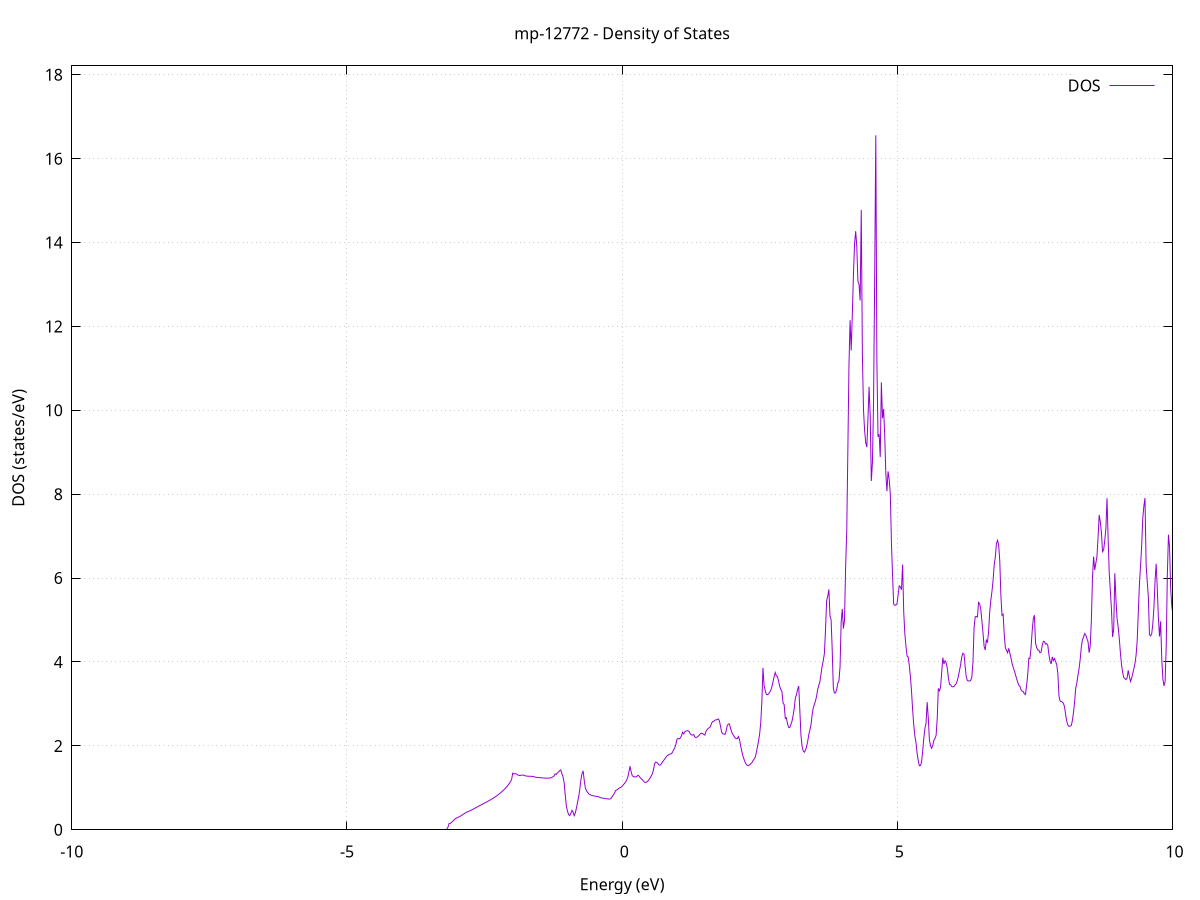 set title 'mp-12772 - Density of States'
set xlabel 'Energy (eV)'
set ylabel 'DOS (states/eV)'
set grid
set xrange [-10:10]
set yrange [0:18.212]
set xzeroaxis lt -1
set terminal png size 800,600
set output 'mp-12772_dos_gnuplot.png'
plot '-' using 1:2 with lines title 'DOS'
-27.277500 0.000000
-27.257200 0.000000
-27.236900 0.000000
-27.216600 0.000000
-27.196300 0.000000
-27.176000 0.000000
-27.155700 0.000000
-27.135400 0.000000
-27.115100 0.000000
-27.094800 0.000000
-27.074600 0.000000
-27.054300 0.000000
-27.034000 0.000000
-27.013700 0.000000
-26.993400 0.000000
-26.973100 0.000000
-26.952800 0.000000
-26.932500 0.000000
-26.912200 0.000000
-26.891900 0.000000
-26.871600 0.000000
-26.851300 0.000000
-26.831000 0.000000
-26.810700 0.000000
-26.790400 0.000000
-26.770100 0.000000
-26.749800 0.000000
-26.729500 0.000000
-26.709200 0.000000
-26.688900 0.000000
-26.668600 0.000000
-26.648300 0.000000
-26.628000 0.000000
-26.607700 0.000000
-26.587400 0.000000
-26.567100 0.000000
-26.546800 0.000000
-26.526500 0.000000
-26.506200 0.000000
-26.485900 0.000000
-26.465700 0.000000
-26.445400 0.000000
-26.425100 0.000000
-26.404800 0.000000
-26.384500 0.000000
-26.364200 0.000000
-26.343900 0.000000
-26.323600 0.000000
-26.303300 0.000000
-26.283000 0.000000
-26.262700 0.000000
-26.242400 0.000000
-26.222100 0.000000
-26.201800 0.000000
-26.181500 0.000000
-26.161200 0.000000
-26.140900 0.000000
-26.120600 0.000000
-26.100300 0.000000
-26.080000 0.000000
-26.059700 0.000000
-26.039400 0.000000
-26.019100 0.000000
-25.998800 0.000000
-25.978500 0.000000
-25.958200 0.000000
-25.937900 0.000000
-25.917600 0.000000
-25.897300 0.000000
-25.877000 0.000000
-25.856700 0.000000
-25.836500 0.000000
-25.816200 0.000000
-25.795900 0.000000
-25.775600 0.000000
-25.755300 0.000000
-25.735000 0.000000
-25.714700 0.000000
-25.694400 0.000000
-25.674100 0.000000
-25.653800 0.000000
-25.633500 0.000000
-25.613200 0.000000
-25.592900 0.000000
-25.572600 0.000000
-25.552300 0.000000
-25.532000 0.000000
-25.511700 0.000000
-25.491400 0.000000
-25.471100 0.000000
-25.450800 0.000000
-25.430500 2.766700
-25.410200 13.623300
-25.389900 49.315900
-25.369600 28.749400
-25.349300 19.736800
-25.329000 18.223500
-25.308700 18.554000
-25.288400 24.716400
-25.268100 11.551900
-25.247800 16.497100
-25.227500 24.733500
-25.207300 52.294500
-25.187000 32.424600
-25.166700 92.441500
-25.146400 14.081800
-25.126100 51.280300
-25.105800 80.822400
-25.085500 58.844400
-25.065200 39.150300
-25.044900 55.865900
-25.024600 80.907800
-25.004300 26.386500
-24.984000 42.052800
-24.963700 79.548100
-24.943400 24.163400
-24.923100 29.763900
-24.902800 16.162900
-24.882500 24.275000
-24.862200 44.009600
-24.841900 101.099500
-24.821600 22.874500
-24.801300 0.000000
-24.781000 0.000000
-24.760700 0.000000
-24.740400 0.000000
-24.720100 0.000000
-24.699800 0.000000
-24.679500 0.000000
-24.659200 0.000000
-24.638900 0.000000
-24.618600 0.000000
-24.598400 0.000000
-24.578100 0.000000
-24.557800 0.000000
-24.537500 0.000000
-24.517200 0.000000
-24.496900 0.000000
-24.476600 0.000000
-24.456300 0.000000
-24.436000 0.000000
-24.415700 0.000000
-24.395400 0.000000
-24.375100 0.000000
-24.354800 0.000000
-24.334500 0.000000
-24.314200 0.000000
-24.293900 0.000000
-24.273600 0.000000
-24.253300 0.000000
-24.233000 0.000000
-24.212700 0.000000
-24.192400 0.000000
-24.172100 0.000000
-24.151800 0.000000
-24.131500 0.000000
-24.111200 0.000000
-24.090900 0.000000
-24.070600 0.000000
-24.050300 0.000000
-24.030000 0.000000
-24.009700 0.000000
-23.989400 0.000000
-23.969200 0.000000
-23.948900 0.000000
-23.928600 0.000000
-23.908300 0.000000
-23.888000 0.000000
-23.867700 0.000000
-23.847400 0.000000
-23.827100 0.000000
-23.806800 0.000000
-23.786500 0.000000
-23.766200 0.000000
-23.745900 0.000000
-23.725600 0.000000
-23.705300 0.000000
-23.685000 0.000000
-23.664700 0.000000
-23.644400 0.000000
-23.624100 0.000000
-23.603800 0.000000
-23.583500 0.000000
-23.563200 0.000000
-23.542900 0.000000
-23.522600 0.000000
-23.502300 0.000000
-23.482000 0.000000
-23.461700 0.000000
-23.441400 0.000000
-23.421100 0.000000
-23.400800 0.000000
-23.380500 0.000000
-23.360200 0.000000
-23.340000 0.000000
-23.319700 0.000000
-23.299400 0.000000
-23.279100 0.000000
-23.258800 0.000000
-23.238500 0.000000
-23.218200 0.000000
-23.197900 0.000000
-23.177600 0.000000
-23.157300 0.000000
-23.137000 0.000000
-23.116700 0.000000
-23.096400 0.000000
-23.076100 0.000000
-23.055800 0.000000
-23.035500 0.000000
-23.015200 0.000000
-22.994900 0.000000
-22.974600 0.000000
-22.954300 0.000000
-22.934000 0.000000
-22.913700 0.000000
-22.893400 0.000000
-22.873100 0.000000
-22.852800 0.000000
-22.832500 0.000000
-22.812200 0.000000
-22.791900 0.000000
-22.771600 0.000000
-22.751300 0.000000
-22.731100 0.000000
-22.710800 0.000000
-22.690500 0.000000
-22.670200 0.000000
-22.649900 0.000000
-22.629600 0.000000
-22.609300 0.000000
-22.589000 0.000000
-22.568700 0.000000
-22.548400 0.000000
-22.528100 0.000000
-22.507800 0.000000
-22.487500 0.000000
-22.467200 0.000000
-22.446900 0.000000
-22.426600 0.000000
-22.406300 0.000000
-22.386000 0.000000
-22.365700 0.000000
-22.345400 0.000000
-22.325100 0.000000
-22.304800 0.000000
-22.284500 0.000000
-22.264200 0.000000
-22.243900 0.000000
-22.223600 0.000000
-22.203300 0.000000
-22.183000 0.000000
-22.162700 0.000000
-22.142400 0.000000
-22.122100 0.000000
-22.101900 0.000000
-22.081600 0.000000
-22.061300 0.000000
-22.041000 0.000000
-22.020700 0.000000
-22.000400 0.000000
-21.980100 0.000000
-21.959800 0.000000
-21.939500 0.000000
-21.919200 0.000000
-21.898900 0.000000
-21.878600 0.000000
-21.858300 0.000000
-21.838000 0.000000
-21.817700 0.000000
-21.797400 0.000000
-21.777100 0.000000
-21.756800 0.000000
-21.736500 0.000000
-21.716200 0.000000
-21.695900 0.000000
-21.675600 0.000000
-21.655300 0.000000
-21.635000 0.000000
-21.614700 0.000000
-21.594400 0.000000
-21.574100 0.000000
-21.553800 0.000000
-21.533500 0.000000
-21.513200 0.000000
-21.492900 0.000000
-21.472700 0.000000
-21.452400 0.000000
-21.432100 0.000000
-21.411800 0.000000
-21.391500 0.000000
-21.371200 0.000000
-21.350900 0.000000
-21.330600 0.000000
-21.310300 0.000000
-21.290000 0.000000
-21.269700 0.000000
-21.249400 0.000000
-21.229100 0.000000
-21.208800 0.000000
-21.188500 0.000000
-21.168200 0.000000
-21.147900 0.000000
-21.127600 0.000000
-21.107300 0.000000
-21.087000 0.000000
-21.066700 0.000000
-21.046400 0.000000
-21.026100 0.000000
-21.005800 0.000000
-20.985500 0.000000
-20.965200 0.000000
-20.944900 0.000000
-20.924600 0.000000
-20.904300 0.000000
-20.884000 0.000000
-20.863800 0.000000
-20.843500 0.000000
-20.823200 0.000000
-20.802900 0.000000
-20.782600 0.000000
-20.762300 0.000000
-20.742000 0.000000
-20.721700 0.000000
-20.701400 0.000000
-20.681100 0.000000
-20.660800 0.000000
-20.640500 0.000000
-20.620200 0.000000
-20.599900 0.000000
-20.579600 0.000000
-20.559300 0.000000
-20.539000 0.000000
-20.518700 0.000000
-20.498400 0.000000
-20.478100 0.000000
-20.457800 0.000000
-20.437500 0.000000
-20.417200 0.000000
-20.396900 0.000000
-20.376600 0.000000
-20.356300 0.000000
-20.336000 0.000000
-20.315700 0.000000
-20.295400 0.000000
-20.275100 0.000000
-20.254800 0.000000
-20.234600 0.000000
-20.214300 0.000000
-20.194000 0.000000
-20.173700 0.000000
-20.153400 0.000000
-20.133100 0.000000
-20.112800 0.000000
-20.092500 0.000000
-20.072200 0.000000
-20.051900 0.000000
-20.031600 0.000000
-20.011300 0.000000
-19.991000 0.000000
-19.970700 0.000000
-19.950400 0.000000
-19.930100 0.000000
-19.909800 0.000000
-19.889500 0.000000
-19.869200 0.000000
-19.848900 0.000000
-19.828600 0.000000
-19.808300 0.000000
-19.788000 0.000000
-19.767700 0.000000
-19.747400 0.000000
-19.727100 0.000000
-19.706800 0.000000
-19.686500 0.000000
-19.666200 0.000000
-19.645900 0.000000
-19.625600 0.000000
-19.605400 0.000000
-19.585100 0.000000
-19.564800 0.000000
-19.544500 0.000000
-19.524200 0.000000
-19.503900 0.000000
-19.483600 0.000000
-19.463300 0.000000
-19.443000 0.000000
-19.422700 0.000000
-19.402400 0.000000
-19.382100 0.000000
-19.361800 0.000000
-19.341500 0.000000
-19.321200 0.000000
-19.300900 0.000000
-19.280600 0.000000
-19.260300 0.000000
-19.240000 0.000000
-19.219700 0.000000
-19.199400 0.000000
-19.179100 0.000000
-19.158800 0.000000
-19.138500 0.000000
-19.118200 0.000000
-19.097900 0.000000
-19.077600 0.000000
-19.057300 0.000000
-19.037000 0.000000
-19.016700 0.000000
-18.996500 0.000000
-18.976200 0.000000
-18.955900 0.000000
-18.935600 0.000000
-18.915300 0.000000
-18.895000 0.000000
-18.874700 0.000000
-18.854400 0.000000
-18.834100 0.000000
-18.813800 0.000000
-18.793500 0.000000
-18.773200 0.000000
-18.752900 0.000000
-18.732600 0.000000
-18.712300 0.000000
-18.692000 0.000000
-18.671700 0.000000
-18.651400 0.000000
-18.631100 0.000000
-18.610800 0.000000
-18.590500 0.000000
-18.570200 0.000000
-18.549900 0.000000
-18.529600 0.000000
-18.509300 0.000000
-18.489000 0.000000
-18.468700 0.000000
-18.448400 0.000000
-18.428100 0.000000
-18.407800 0.000000
-18.387500 0.000000
-18.367300 0.000000
-18.347000 0.000000
-18.326700 0.000000
-18.306400 0.000000
-18.286100 0.000000
-18.265800 0.000000
-18.245500 0.000000
-18.225200 0.000000
-18.204900 0.000000
-18.184600 0.000000
-18.164300 0.000000
-18.144000 0.000000
-18.123700 0.000000
-18.103400 0.000000
-18.083100 0.000000
-18.062800 0.000000
-18.042500 0.000000
-18.022200 0.000000
-18.001900 0.000000
-17.981600 0.000000
-17.961300 0.000000
-17.941000 0.000000
-17.920700 0.000000
-17.900400 0.000000
-17.880100 0.000000
-17.859800 0.000000
-17.839500 0.000000
-17.819200 0.000000
-17.798900 0.000000
-17.778600 0.000000
-17.758300 0.000000
-17.738100 0.000000
-17.717800 0.000000
-17.697500 0.000000
-17.677200 0.000000
-17.656900 0.000000
-17.636600 0.000000
-17.616300 0.000000
-17.596000 0.000000
-17.575700 0.000000
-17.555400 0.000000
-17.535100 0.000000
-17.514800 0.000000
-17.494500 0.000000
-17.474200 0.000000
-17.453900 0.000000
-17.433600 0.000000
-17.413300 0.000000
-17.393000 0.000000
-17.372700 0.000000
-17.352400 0.000000
-17.332100 0.000000
-17.311800 0.000000
-17.291500 0.000000
-17.271200 0.000000
-17.250900 0.000000
-17.230600 0.000000
-17.210300 0.000000
-17.190000 0.000000
-17.169700 0.000000
-17.149400 0.000000
-17.129100 0.000000
-17.108900 0.000000
-17.088600 0.000000
-17.068300 0.000000
-17.048000 0.000000
-17.027700 0.000000
-17.007400 0.000000
-16.987100 0.000000
-16.966800 0.000000
-16.946500 0.000000
-16.926200 0.000000
-16.905900 0.000000
-16.885600 0.000000
-16.865300 0.000000
-16.845000 0.000000
-16.824700 0.000000
-16.804400 0.000000
-16.784100 0.000000
-16.763800 0.000000
-16.743500 0.000000
-16.723200 0.000000
-16.702900 0.000000
-16.682600 0.000000
-16.662300 0.000000
-16.642000 0.000000
-16.621700 0.000000
-16.601400 0.000000
-16.581100 0.000000
-16.560800 0.000000
-16.540500 0.000000
-16.520200 0.000000
-16.500000 0.000000
-16.479700 0.000000
-16.459400 0.000000
-16.439100 0.000000
-16.418800 0.000000
-16.398500 0.000000
-16.378200 0.000000
-16.357900 0.000000
-16.337600 0.000000
-16.317300 0.000000
-16.297000 0.000000
-16.276700 0.000000
-16.256400 0.000000
-16.236100 0.000000
-16.215800 0.000000
-16.195500 0.000000
-16.175200 0.000000
-16.154900 0.000000
-16.134600 0.000000
-16.114300 0.000000
-16.094000 0.000000
-16.073700 0.000000
-16.053400 0.000000
-16.033100 0.000000
-16.012800 0.000000
-15.992500 0.000000
-15.972200 0.000000
-15.951900 0.000000
-15.931600 0.000000
-15.911300 0.000000
-15.891000 0.000000
-15.870800 0.000000
-15.850500 0.000000
-15.830200 0.000000
-15.809900 0.000000
-15.789600 0.000000
-15.769300 0.000000
-15.749000 0.000000
-15.728700 0.000000
-15.708400 0.000000
-15.688100 0.000000
-15.667800 0.000000
-15.647500 0.000000
-15.627200 0.000000
-15.606900 0.000000
-15.586600 0.000000
-15.566300 0.000000
-15.546000 0.000000
-15.525700 0.000000
-15.505400 0.000000
-15.485100 0.000000
-15.464800 0.000000
-15.444500 0.000000
-15.424200 0.000000
-15.403900 0.000000
-15.383600 0.000000
-15.363300 0.000000
-15.343000 0.000000
-15.322700 0.000000
-15.302400 0.000000
-15.282100 0.000000
-15.261800 0.000000
-15.241600 0.000000
-15.221300 0.000000
-15.201000 0.000000
-15.180700 0.000000
-15.160400 0.000000
-15.140100 0.000000
-15.119800 0.000000
-15.099500 0.000000
-15.079200 0.000000
-15.058900 0.000000
-15.038600 0.000000
-15.018300 0.000000
-14.998000 0.000000
-14.977700 0.000000
-14.957400 0.000000
-14.937100 0.000000
-14.916800 0.000000
-14.896500 0.000000
-14.876200 0.000000
-14.855900 0.000000
-14.835600 0.000000
-14.815300 0.000000
-14.795000 0.000000
-14.774700 0.000000
-14.754400 0.000000
-14.734100 0.000000
-14.713800 0.000000
-14.693500 0.000000
-14.673200 0.000000
-14.652900 0.000000
-14.632700 0.000000
-14.612400 0.000000
-14.592100 0.000000
-14.571800 0.000000
-14.551500 0.000000
-14.531200 0.000000
-14.510900 0.000000
-14.490600 0.000000
-14.470300 0.000000
-14.450000 0.000000
-14.429700 0.000000
-14.409400 0.000000
-14.389100 0.000000
-14.368800 0.000000
-14.348500 0.000000
-14.328200 0.000000
-14.307900 0.000000
-14.287600 0.000000
-14.267300 0.000000
-14.247000 0.000000
-14.226700 0.000000
-14.206400 0.000000
-14.186100 0.000000
-14.165800 0.000000
-14.145500 0.000000
-14.125200 0.000000
-14.104900 0.000000
-14.084600 0.000000
-14.064300 0.000000
-14.044000 0.000000
-14.023700 0.000000
-14.003500 0.000000
-13.983200 0.000000
-13.962900 0.000000
-13.942600 0.000000
-13.922300 0.000000
-13.902000 0.000000
-13.881700 0.000000
-13.861400 0.000000
-13.841100 0.000000
-13.820800 0.000000
-13.800500 0.000000
-13.780200 0.000000
-13.759900 0.000000
-13.739600 0.000000
-13.719300 0.000000
-13.699000 0.000000
-13.678700 0.000000
-13.658400 0.000000
-13.638100 0.000000
-13.617800 0.000000
-13.597500 0.000000
-13.577200 0.000000
-13.556900 0.000000
-13.536600 0.000000
-13.516300 0.000000
-13.496000 0.000000
-13.475700 0.000000
-13.455400 0.000000
-13.435100 0.000000
-13.414800 0.000000
-13.394500 0.000000
-13.374300 0.000000
-13.354000 0.000000
-13.333700 0.000000
-13.313400 0.000000
-13.293100 0.000000
-13.272800 0.000000
-13.252500 0.000000
-13.232200 0.000000
-13.211900 0.000000
-13.191600 0.000000
-13.171300 0.000000
-13.151000 0.000000
-13.130700 0.000000
-13.110400 0.000000
-13.090100 0.000000
-13.069800 0.000000
-13.049500 0.000000
-13.029200 0.000000
-13.008900 0.000000
-12.988600 0.000000
-12.968300 0.000000
-12.948000 0.000000
-12.927700 0.000000
-12.907400 0.000000
-12.887100 0.000000
-12.866800 0.000000
-12.846500 0.000000
-12.826200 0.000000
-12.805900 0.000000
-12.785600 0.000000
-12.765400 0.000000
-12.745100 0.000000
-12.724800 0.000000
-12.704500 0.000000
-12.684200 0.000000
-12.663900 0.000000
-12.643600 0.000000
-12.623300 0.000000
-12.603000 0.000000
-12.582700 0.000000
-12.562400 0.000000
-12.542100 0.000000
-12.521800 0.000000
-12.501500 0.000000
-12.481200 0.000000
-12.460900 0.000000
-12.440600 0.000000
-12.420300 0.000000
-12.400000 0.000000
-12.379700 0.000000
-12.359400 0.000000
-12.339100 0.000000
-12.318800 0.000000
-12.298500 0.000000
-12.278200 0.000000
-12.257900 0.000000
-12.237600 0.000000
-12.217300 0.000000
-12.197000 0.000000
-12.176700 0.000000
-12.156400 0.000000
-12.136200 0.000000
-12.115900 0.000000
-12.095600 0.000000
-12.075300 0.000000
-12.055000 0.000000
-12.034700 0.000000
-12.014400 0.000000
-11.994100 0.000000
-11.973800 0.000000
-11.953500 0.000000
-11.933200 0.000000
-11.912900 0.000000
-11.892600 0.000000
-11.872300 0.000000
-11.852000 0.000000
-11.831700 0.000000
-11.811400 0.000000
-11.791100 0.000000
-11.770800 0.000000
-11.750500 0.000000
-11.730200 0.000000
-11.709900 0.000000
-11.689600 0.000000
-11.669300 0.000000
-11.649000 0.000000
-11.628700 0.000000
-11.608400 0.000000
-11.588100 0.000000
-11.567800 0.000000
-11.547500 0.000000
-11.527200 0.000000
-11.507000 0.000000
-11.486700 0.000000
-11.466400 0.000000
-11.446100 0.000000
-11.425800 0.000000
-11.405500 0.000000
-11.385200 0.000000
-11.364900 0.000000
-11.344600 0.000000
-11.324300 0.000000
-11.304000 0.000000
-11.283700 0.000000
-11.263400 0.000000
-11.243100 0.000000
-11.222800 0.000000
-11.202500 0.000000
-11.182200 0.000000
-11.161900 0.000000
-11.141600 0.000000
-11.121300 0.000000
-11.101000 0.000000
-11.080700 0.000000
-11.060400 0.000000
-11.040100 0.000000
-11.019800 0.000000
-10.999500 0.000000
-10.979200 0.000000
-10.958900 0.000000
-10.938600 0.000000
-10.918300 0.000000
-10.898100 0.000000
-10.877800 0.000000
-10.857500 0.000000
-10.837200 0.000000
-10.816900 0.000000
-10.796600 0.000000
-10.776300 0.000000
-10.756000 0.000000
-10.735700 0.000000
-10.715400 0.000000
-10.695100 0.000000
-10.674800 0.000000
-10.654500 0.000000
-10.634200 0.000000
-10.613900 0.000000
-10.593600 0.000000
-10.573300 0.000000
-10.553000 0.000000
-10.532700 0.000000
-10.512400 0.000000
-10.492100 0.000000
-10.471800 0.000000
-10.451500 0.000000
-10.431200 0.000000
-10.410900 0.000000
-10.390600 0.000000
-10.370300 0.000000
-10.350000 0.000000
-10.329700 0.000000
-10.309400 0.000000
-10.289100 0.000000
-10.268900 0.000000
-10.248600 0.000000
-10.228300 0.000000
-10.208000 0.000000
-10.187700 0.000000
-10.167400 0.000000
-10.147100 0.000000
-10.126800 0.000000
-10.106500 0.000000
-10.086200 0.000000
-10.065900 0.000000
-10.045600 0.000000
-10.025300 0.000000
-10.005000 0.000000
-9.984700 0.000000
-9.964400 0.000000
-9.944100 0.000000
-9.923800 0.000000
-9.903500 0.000000
-9.883200 0.000000
-9.862900 0.000000
-9.842600 0.000000
-9.822300 0.000000
-9.802000 0.000000
-9.781700 0.000000
-9.761400 0.000000
-9.741100 0.000000
-9.720800 0.000000
-9.700500 0.000000
-9.680200 0.000000
-9.659900 0.000000
-9.639700 0.000000
-9.619400 0.000000
-9.599100 0.000000
-9.578800 0.000000
-9.558500 0.000000
-9.538200 0.000000
-9.517900 0.000000
-9.497600 0.000000
-9.477300 0.000000
-9.457000 0.000000
-9.436700 0.000000
-9.416400 0.000000
-9.396100 0.000000
-9.375800 0.000000
-9.355500 0.000000
-9.335200 0.000000
-9.314900 0.000000
-9.294600 0.000000
-9.274300 0.000000
-9.254000 0.000000
-9.233700 0.000000
-9.213400 0.000000
-9.193100 0.000000
-9.172800 0.000000
-9.152500 0.000000
-9.132200 0.000000
-9.111900 0.000000
-9.091600 0.000000
-9.071300 0.000000
-9.051000 0.000000
-9.030800 0.000000
-9.010500 0.000000
-8.990200 0.000000
-8.969900 0.000000
-8.949600 0.000000
-8.929300 0.000000
-8.909000 0.000000
-8.888700 0.000000
-8.868400 0.000000
-8.848100 0.000000
-8.827800 0.000000
-8.807500 0.000000
-8.787200 0.000000
-8.766900 0.000000
-8.746600 0.000000
-8.726300 0.000000
-8.706000 0.000000
-8.685700 0.000000
-8.665400 0.000000
-8.645100 0.000000
-8.624800 0.000000
-8.604500 0.000000
-8.584200 0.000000
-8.563900 0.000000
-8.543600 0.000000
-8.523300 0.000000
-8.503000 0.000000
-8.482700 0.000000
-8.462400 0.000000
-8.442100 0.000000
-8.421800 0.000000
-8.401600 0.000000
-8.381300 0.000000
-8.361000 0.000000
-8.340700 0.000000
-8.320400 0.000000
-8.300100 0.000000
-8.279800 0.000000
-8.259500 0.000000
-8.239200 0.000000
-8.218900 0.000000
-8.198600 0.000000
-8.178300 0.000000
-8.158000 0.000000
-8.137700 0.000000
-8.117400 0.000000
-8.097100 0.000000
-8.076800 0.000000
-8.056500 0.000000
-8.036200 0.000000
-8.015900 0.000000
-7.995600 0.000000
-7.975300 0.000000
-7.955000 0.000000
-7.934700 0.000000
-7.914400 0.000000
-7.894100 0.000000
-7.873800 0.000000
-7.853500 0.000000
-7.833200 0.000000
-7.812900 0.000000
-7.792600 0.000000
-7.772400 0.000000
-7.752100 0.000000
-7.731800 0.000000
-7.711500 0.000000
-7.691200 0.000000
-7.670900 0.000000
-7.650600 0.000000
-7.630300 0.000000
-7.610000 0.000000
-7.589700 0.000000
-7.569400 0.000000
-7.549100 0.000000
-7.528800 0.000000
-7.508500 0.000000
-7.488200 0.000000
-7.467900 0.000000
-7.447600 0.000000
-7.427300 0.000000
-7.407000 0.000000
-7.386700 0.000000
-7.366400 0.000000
-7.346100 0.000000
-7.325800 0.000000
-7.305500 0.000000
-7.285200 0.000000
-7.264900 0.000000
-7.244600 0.000000
-7.224300 0.000000
-7.204000 0.000000
-7.183700 0.000000
-7.163500 0.000000
-7.143200 0.000000
-7.122900 0.000000
-7.102600 0.000000
-7.082300 0.000000
-7.062000 0.000000
-7.041700 0.000000
-7.021400 0.000000
-7.001100 0.000000
-6.980800 0.000000
-6.960500 0.000000
-6.940200 0.000000
-6.919900 0.000000
-6.899600 0.000000
-6.879300 0.000000
-6.859000 0.000000
-6.838700 0.000000
-6.818400 0.000000
-6.798100 0.000000
-6.777800 0.000000
-6.757500 0.000000
-6.737200 0.000000
-6.716900 0.000000
-6.696600 0.000000
-6.676300 0.000000
-6.656000 0.000000
-6.635700 0.000000
-6.615400 0.000000
-6.595100 0.000000
-6.574800 0.000000
-6.554500 0.000000
-6.534300 0.000000
-6.514000 0.000000
-6.493700 0.000000
-6.473400 0.000000
-6.453100 0.000000
-6.432800 0.000000
-6.412500 0.000000
-6.392200 0.000000
-6.371900 0.000000
-6.351600 0.000000
-6.331300 0.000000
-6.311000 0.000000
-6.290700 0.000000
-6.270400 0.000000
-6.250100 0.000000
-6.229800 0.000000
-6.209500 0.000000
-6.189200 0.000000
-6.168900 0.000000
-6.148600 0.000000
-6.128300 0.000000
-6.108000 0.000000
-6.087700 0.000000
-6.067400 0.000000
-6.047100 0.000000
-6.026800 0.000000
-6.006500 0.000000
-5.986200 0.000000
-5.965900 0.000000
-5.945600 0.000000
-5.925300 0.000000
-5.905100 0.000000
-5.884800 0.000000
-5.864500 0.000000
-5.844200 0.000000
-5.823900 0.000000
-5.803600 0.000000
-5.783300 0.000000
-5.763000 0.000000
-5.742700 0.000000
-5.722400 0.000000
-5.702100 0.000000
-5.681800 0.000000
-5.661500 0.000000
-5.641200 0.000000
-5.620900 0.000000
-5.600600 0.000000
-5.580300 0.000000
-5.560000 0.000000
-5.539700 0.000000
-5.519400 0.000000
-5.499100 0.000000
-5.478800 0.000000
-5.458500 0.000000
-5.438200 0.000000
-5.417900 0.000000
-5.397600 0.000000
-5.377300 0.000000
-5.357000 0.000000
-5.336700 0.000000
-5.316400 0.000000
-5.296200 0.000000
-5.275900 0.000000
-5.255600 0.000000
-5.235300 0.000000
-5.215000 0.000000
-5.194700 0.000000
-5.174400 0.000000
-5.154100 0.000000
-5.133800 0.000000
-5.113500 0.000000
-5.093200 0.000000
-5.072900 0.000000
-5.052600 0.000000
-5.032300 0.000000
-5.012000 0.000000
-4.991700 0.000000
-4.971400 0.000000
-4.951100 0.000000
-4.930800 0.000000
-4.910500 0.000000
-4.890200 0.000000
-4.869900 0.000000
-4.849600 0.000000
-4.829300 0.000000
-4.809000 0.000000
-4.788700 0.000000
-4.768400 0.000000
-4.748100 0.000000
-4.727800 0.000000
-4.707500 0.000000
-4.687200 0.000000
-4.667000 0.000000
-4.646700 0.000000
-4.626400 0.000000
-4.606100 0.000000
-4.585800 0.000000
-4.565500 0.000000
-4.545200 0.000000
-4.524900 0.000000
-4.504600 0.000000
-4.484300 0.000000
-4.464000 0.000000
-4.443700 0.000000
-4.423400 0.000000
-4.403100 0.000000
-4.382800 0.000000
-4.362500 0.000000
-4.342200 0.000000
-4.321900 0.000000
-4.301600 0.000000
-4.281300 0.000000
-4.261000 0.000000
-4.240700 0.000000
-4.220400 0.000000
-4.200100 0.000000
-4.179800 0.000000
-4.159500 0.000000
-4.139200 0.000000
-4.118900 0.000000
-4.098600 0.000000
-4.078300 0.000000
-4.058000 0.000000
-4.037800 0.000000
-4.017500 0.000000
-3.997200 0.000000
-3.976900 0.000000
-3.956600 0.000000
-3.936300 0.000000
-3.916000 0.000000
-3.895700 0.000000
-3.875400 0.000000
-3.855100 0.000000
-3.834800 0.000000
-3.814500 0.000000
-3.794200 0.000000
-3.773900 0.000000
-3.753600 0.000000
-3.733300 0.000000
-3.713000 0.000000
-3.692700 0.000000
-3.672400 0.000000
-3.652100 0.000000
-3.631800 0.000000
-3.611500 0.000000
-3.591200 0.000000
-3.570900 0.000000
-3.550600 0.000000
-3.530300 0.000000
-3.510000 0.000000
-3.489700 0.000000
-3.469400 0.000000
-3.449100 0.000000
-3.428900 0.000000
-3.408600 0.000000
-3.388300 0.000000
-3.368000 0.000000
-3.347700 0.000000
-3.327400 0.000000
-3.307100 0.000000
-3.286800 0.000000
-3.266500 0.000000
-3.246200 0.000000
-3.225900 0.000000
-3.205600 0.000000
-3.185300 0.011100
-3.165000 0.061200
-3.144700 0.149300
-3.124400 0.151800
-3.104100 0.170300
-3.083800 0.194300
-3.063500 0.220600
-3.043200 0.248700
-3.022900 0.272400
-3.002600 0.284700
-2.982300 0.296600
-2.962000 0.309200
-2.941700 0.322700
-2.921400 0.339100
-2.901100 0.356700
-2.880800 0.374600
-2.860500 0.393000
-2.840200 0.409200
-2.819900 0.421900
-2.799700 0.433500
-2.779400 0.445300
-2.759100 0.457400
-2.738800 0.469900
-2.718500 0.483300
-2.698200 0.497300
-2.677900 0.511800
-2.657600 0.526400
-2.637300 0.541300
-2.617000 0.556400
-2.596700 0.571000
-2.576400 0.584800
-2.556100 0.597900
-2.535800 0.611300
-2.515500 0.624900
-2.495200 0.639100
-2.474900 0.653600
-2.454600 0.668200
-2.434300 0.683000
-2.414000 0.698100
-2.393700 0.713600
-2.373400 0.729400
-2.353100 0.745400
-2.332800 0.761700
-2.312500 0.778700
-2.292200 0.796700
-2.271900 0.815700
-2.251600 0.836000
-2.231300 0.857400
-2.211000 0.879500
-2.190700 0.902700
-2.170500 0.926700
-2.150200 0.951500
-2.129900 0.977200
-2.109600 1.005700
-2.089300 1.037300
-2.069000 1.070700
-2.048700 1.105800
-2.028400 1.147800
-2.008100 1.202100
-1.987800 1.350400
-1.967500 1.331600
-1.947200 1.338100
-1.926900 1.333800
-1.906600 1.318500
-1.886300 1.302000
-1.866000 1.293900
-1.845700 1.296700
-1.825400 1.301900
-1.805100 1.305400
-1.784800 1.301500
-1.764500 1.287400
-1.744200 1.281800
-1.723900 1.278100
-1.703600 1.276300
-1.683300 1.275800
-1.663000 1.275500
-1.642700 1.274400
-1.622400 1.270800
-1.602100 1.265000
-1.581800 1.256700
-1.561600 1.250600
-1.541300 1.247700
-1.521000 1.245200
-1.500700 1.242800
-1.480400 1.240500
-1.460100 1.238000
-1.439800 1.235400
-1.419500 1.233200
-1.399200 1.231400
-1.378900 1.230200
-1.358600 1.231500
-1.338300 1.232700
-1.318000 1.233200
-1.297700 1.235800
-1.277400 1.247500
-1.257100 1.263300
-1.236800 1.285000
-1.216500 1.332600
-1.196200 1.320500
-1.175900 1.358300
-1.155600 1.376600
-1.135300 1.410800
-1.115000 1.426800
-1.094700 1.336500
-1.074400 1.263300
-1.054100 1.125700
-1.033800 0.824100
-1.013500 0.566100
-0.993200 0.443200
-0.972900 0.361700
-0.952600 0.338800
-0.932400 0.386800
-0.912100 0.463700
-0.891800 0.422100
-0.871500 0.334800
-0.851200 0.400700
-0.830900 0.514400
-0.810600 0.647500
-0.790300 0.785500
-0.770000 0.959100
-0.749700 1.192000
-0.729400 1.340000
-0.709100 1.404600
-0.688800 1.175900
-0.668500 0.996900
-0.648200 0.933000
-0.627900 0.891400
-0.607600 0.859600
-0.587300 0.839600
-0.567000 0.826100
-0.546700 0.817100
-0.526400 0.810600
-0.506100 0.805500
-0.485800 0.800900
-0.465500 0.796100
-0.445200 0.791700
-0.424900 0.783800
-0.404600 0.770500
-0.384300 0.761800
-0.364000 0.757300
-0.343700 0.753200
-0.323400 0.748900
-0.303200 0.743500
-0.282900 0.739600
-0.262600 0.736200
-0.242300 0.732900
-0.222000 0.733600
-0.201700 0.751000
-0.181400 0.786100
-0.161100 0.828500
-0.140800 0.868100
-0.120500 0.935600
-0.100200 0.947100
-0.079900 0.964900
-0.059600 0.985600
-0.039300 1.006800
-0.019000 1.015400
0.001300 1.041700
0.021600 1.072000
0.041900 1.103600
0.062200 1.136500
0.082500 1.184300
0.102800 1.253800
0.123100 1.378400
0.143400 1.516600
0.163700 1.385400
0.184000 1.285500
0.204300 1.270700
0.224600 1.260500
0.244900 1.257900
0.265200 1.270000
0.285500 1.299100
0.305800 1.283200
0.326000 1.244600
0.346300 1.219800
0.366600 1.191400
0.386900 1.161500
0.407200 1.137200
0.427500 1.129000
0.447800 1.138600
0.468100 1.161200
0.488400 1.194800
0.508700 1.237800
0.529000 1.285300
0.549300 1.333700
0.569600 1.429000
0.589900 1.577400
0.610200 1.612100
0.630500 1.606200
0.650800 1.575800
0.671100 1.542200
0.691400 1.541800
0.711700 1.572800
0.732000 1.614600
0.752300 1.651100
0.772600 1.684800
0.792900 1.724600
0.813200 1.758400
0.833500 1.778100
0.853800 1.797600
0.874100 1.807900
0.894400 1.811900
0.914700 1.847700
0.934900 1.904700
0.955200 1.952200
0.975500 2.031700
0.995800 2.157900
1.016100 2.176300
1.036400 2.165500
1.056700 2.187600
1.077000 2.234800
1.097300 2.326000
1.117600 2.285400
1.137900 2.334900
1.158200 2.354100
1.178500 2.361000
1.198800 2.358400
1.219100 2.339100
1.239400 2.284600
1.259700 2.260400
1.280000 2.258000
1.300300 2.271500
1.320600 2.213700
1.340900 2.197900
1.361200 2.208400
1.381500 2.230100
1.401800 2.255600
1.422100 2.290600
1.442400 2.301100
1.462700 2.293500
1.483000 2.272100
1.503300 2.256100
1.523600 2.349200
1.543900 2.384100
1.564100 2.419700
1.584400 2.433700
1.604700 2.459600
1.625000 2.545000
1.645300 2.577100
1.665600 2.587400
1.685900 2.613600
1.706200 2.619300
1.726500 2.630200
1.746800 2.643600
1.767100 2.597100
1.787400 2.467500
1.807700 2.327400
1.828000 2.287000
1.848300 2.282900
1.868600 2.274400
1.888900 2.350800
1.909200 2.484100
1.929500 2.519200
1.949800 2.522800
1.970100 2.415600
1.990400 2.329100
2.010700 2.275900
2.031000 2.233900
2.051300 2.192400
2.071600 2.171500
2.091900 2.172100
2.112200 2.225200
2.132500 2.150600
2.152800 2.005800
2.173100 1.876900
2.193300 1.764700
2.213600 1.684100
2.233900 1.614000
2.254200 1.558900
2.274500 1.535700
2.294800 1.533600
2.315100 1.546600
2.335400 1.574700
2.355700 1.595200
2.376000 1.644000
2.396300 1.682500
2.416600 1.726600
2.436900 1.833600
2.457200 1.970600
2.477500 2.108100
2.497800 2.280800
2.518100 2.547200
2.538400 3.044500
2.558700 3.860300
2.579000 3.440000
2.599300 3.323700
2.619600 3.227800
2.639900 3.220500
2.660200 3.237500
2.680500 3.279500
2.700800 3.326300
2.721100 3.409200
2.741400 3.529900
2.761700 3.649200
2.782000 3.748600
2.802200 3.669700
2.822500 3.649600
2.842800 3.541700
2.863100 3.418900
2.883400 3.341500
2.903700 3.295900
2.924000 3.019700
2.944300 2.983000
2.964600 2.653600
2.984900 2.669000
3.005200 2.520800
3.025500 2.441600
3.045800 2.433800
3.066100 2.511600
3.086400 2.588600
3.106700 2.724300
3.127000 2.896400
3.147300 3.142300
3.167600 3.221000
3.187900 3.344500
3.208200 3.426600
3.228500 2.852400
3.248800 2.258300
3.269100 1.993300
3.289400 1.880400
3.309700 1.848100
3.330000 1.895300
3.350300 1.975500
3.370600 2.100200
3.390900 2.265800
3.411200 2.375000
3.431400 2.501300
3.451700 2.735600
3.472000 2.903900
3.492300 2.987300
3.512600 3.067700
3.532900 3.184400
3.553200 3.345600
3.573500 3.442500
3.593800 3.536600
3.614100 3.719200
3.634400 3.903600
3.654700 4.035500
3.675000 4.202200
3.695300 4.775000
3.715600 5.462000
3.735900 5.570300
3.756200 5.730300
3.776500 5.101000
3.796800 5.005000
3.817100 4.281900
3.837400 3.371900
3.857700 3.259700
3.878000 3.265500
3.898300 3.344300
3.918600 3.495700
3.938900 3.552000
3.959200 3.881900
3.979500 4.953000
3.999800 5.264400
4.020100 4.796000
4.040400 4.989400
4.060600 6.275400
4.080900 7.114100
4.101200 9.047000
4.121500 11.088400
4.141800 12.148200
4.162100 11.427500
4.182400 12.279300
4.202700 13.232100
4.223000 13.973100
4.243300 14.270400
4.263600 13.902800
4.283900 13.077500
4.304200 12.999400
4.324500 12.618800
4.344800 14.778400
4.365100 11.340900
4.385400 10.009200
4.405700 9.517700
4.426000 9.224900
4.446300 9.121000
4.466600 9.815600
4.486900 10.560000
4.507200 9.881200
4.527500 8.316100
4.547800 8.754400
4.568100 10.207200
4.588400 13.110700
4.608700 16.556800
4.629000 11.116000
4.649300 9.369600
4.669500 9.429800
4.689800 8.886000
4.710100 10.668200
4.730400 9.811200
4.750700 10.032500
4.771000 9.406700
4.791300 8.485100
4.811600 8.072200
4.831900 8.545600
4.852200 8.352700
4.872500 8.014600
4.892800 6.847400
4.913100 6.079800
4.933400 5.383300
4.953700 5.352000
4.974000 5.361100
4.994300 5.387400
5.014600 5.603400
5.034900 5.816500
5.055200 5.791500
5.075500 5.723300
5.095800 6.319700
5.116100 5.199600
5.136400 4.675400
5.156700 4.381800
5.177000 4.139600
5.197300 4.120000
5.217600 3.918700
5.237900 3.651100
5.258200 3.297800
5.278500 2.855600
5.298700 2.492700
5.319000 2.235400
5.339300 2.072800
5.359600 1.825300
5.379900 1.648000
5.400200 1.526700
5.420500 1.534600
5.440800 1.610700
5.461100 1.885000
5.481400 2.188600
5.501700 2.417000
5.522000 2.542800
5.542300 3.043000
5.562600 2.667000
5.582900 2.139900
5.603200 2.006000
5.623500 1.943500
5.643800 2.009100
5.664100 2.131000
5.684400 2.180300
5.704700 2.249300
5.725000 2.653400
5.745300 3.370300
5.765600 3.312600
5.785900 3.393700
5.806200 3.756600
5.826500 4.103300
5.846800 3.953100
5.867100 4.030100
5.887400 3.983000
5.907700 3.852900
5.927900 3.621600
5.948200 3.466300
5.968500 3.456900
5.988800 3.414900
6.009100 3.406400
6.029400 3.416900
6.049700 3.452700
6.070000 3.484900
6.090300 3.557400
6.110600 3.664400
6.130900 3.805900
6.151200 3.939700
6.171500 4.125500
6.191800 4.208900
6.212100 4.186400
6.232400 3.895700
6.252700 3.648500
6.273000 3.556600
6.293300 3.550500
6.313600 3.545400
6.333900 3.562800
6.354200 3.640900
6.374500 3.993000
6.394800 4.817400
6.415100 5.078900
6.435400 5.084600
6.455700 5.072500
6.476000 5.421200
6.496300 5.386900
6.516600 5.254000
6.536800 4.975200
6.557100 4.689200
6.577400 4.368500
6.597700 4.285000
6.618000 4.535500
6.638300 4.459000
6.658600 4.731400
6.678900 5.195300
6.699200 5.475700
6.719500 5.679400
6.739800 5.946000
6.760100 6.315600
6.780400 6.495900
6.800700 6.824100
6.821000 6.902000
6.841300 6.791400
6.861600 6.404700
6.881900 5.578700
6.902200 5.112000
6.922500 5.139100
6.942800 4.653000
6.963100 4.339300
6.983400 4.279700
7.003700 4.218700
7.024000 4.326300
7.044300 4.209800
7.064600 4.097800
7.084900 3.967700
7.105200 3.872800
7.125500 3.795300
7.145800 3.702900
7.166000 3.608200
7.186300 3.524200
7.206600 3.446800
7.226900 3.424100
7.247200 3.341700
7.267500 3.305300
7.287800 3.295500
7.308100 3.243000
7.328400 3.224800
7.348700 3.431900
7.369000 3.694300
7.389300 4.087800
7.409600 4.081800
7.429900 4.343400
7.450200 4.735100
7.470500 5.029600
7.490800 5.116000
7.511100 4.455400
7.531400 4.343900
7.551700 4.288200
7.572000 4.281300
7.592300 4.220600
7.612600 4.235500
7.632900 4.394400
7.653200 4.492500
7.673500 4.486300
7.693800 4.426200
7.714100 4.439300
7.734400 4.395200
7.754700 4.174600
7.775000 4.021200
7.795200 3.952500
7.815500 4.122200
7.835800 4.033100
7.856100 4.083500
7.876400 4.006800
7.896700 3.936500
7.917000 3.721200
7.937300 3.185500
7.957600 3.066300
7.977900 3.057600
7.998200 3.047000
8.018500 3.012600
8.038800 2.928800
8.059100 2.737700
8.079400 2.578400
8.099700 2.496100
8.120000 2.466500
8.140300 2.471600
8.160600 2.486100
8.180900 2.603600
8.201200 2.798300
8.221500 3.054900
8.241800 3.380200
8.262100 3.495900
8.282400 3.689000
8.302700 3.841200
8.323000 4.066900
8.343300 4.356400
8.363600 4.529800
8.383900 4.589800
8.404100 4.679200
8.424400 4.642200
8.444700 4.558400
8.465000 4.485500
8.485300 4.221300
8.505600 4.392200
8.525900 4.992000
8.546200 6.015700
8.566500 6.510000
8.586800 6.193100
8.607100 6.356800
8.627400 6.515700
8.647700 6.969900
8.668000 7.507600
8.688300 7.338400
8.708600 7.085500
8.728900 6.629200
8.749200 6.673500
8.769500 6.902000
8.789800 7.182300
8.810100 7.904100
8.830400 6.943400
8.850700 6.128200
8.871000 5.683800
8.891300 5.245400
8.911600 4.595800
8.931900 4.793800
8.952200 6.115200
8.972500 5.493600
8.992800 5.033700
9.013100 4.828400
9.033300 4.562100
9.053600 4.211700
9.073900 3.938100
9.094200 3.747500
9.114500 3.629500
9.134800 3.605300
9.155100 3.580000
9.175400 3.620100
9.195700 3.800700
9.216000 3.663200
9.236300 3.534800
9.256600 3.609100
9.276900 3.719700
9.297200 3.831800
9.317500 3.958600
9.337800 4.154300
9.358100 4.499000
9.378400 5.170300
9.398700 5.846900
9.419000 6.294900
9.439300 6.756400
9.459600 7.416500
9.479900 7.716500
9.500200 7.911600
9.520500 6.324500
9.540800 5.914400
9.561100 5.555300
9.581400 4.655400
9.601700 4.622200
9.622000 4.671200
9.642300 4.906700
9.662500 5.290800
9.682800 5.924000
9.703100 6.342000
9.723400 5.759000
9.743700 5.053700
9.764000 4.607600
9.784300 4.968200
9.804600 4.088800
9.824900 3.596500
9.845200 3.432000
9.865500 3.533300
9.885800 4.367800
9.906100 6.050000
9.926400 7.034800
9.946700 6.743700
9.967000 5.741500
9.987300 5.329700
10.007600 5.136500
10.027900 5.013500
10.048200 5.263200
10.068500 5.279000
10.088800 5.028900
10.109100 4.909200
10.129400 4.923600
10.149700 5.112100
10.170000 5.568900
10.190300 5.236100
10.210600 4.834400
10.230900 4.757900
10.251200 5.128900
10.271400 5.655200
10.291700 7.090000
10.312000 11.590100
10.332300 10.114000
10.352600 10.657300
10.372900 8.832700
10.393200 6.966200
10.413500 6.128700
10.433800 5.764700
10.454100 5.518900
10.474400 5.257600
10.494700 4.986700
10.515000 4.507100
10.535300 4.057500
10.555600 3.619300
10.575900 3.064000
10.596200 2.775500
10.616500 2.689100
10.636800 2.619800
10.657100 2.602800
10.677400 2.662700
10.697700 2.700700
10.718000 2.534700
10.738300 2.056700
10.758600 1.410300
10.778900 1.149400
10.799200 1.409100
10.819500 1.736700
10.839800 0.417300
10.860100 0.340100
10.880400 0.318700
10.900600 0.296300
10.920900 0.276700
10.941200 0.259300
10.961500 0.242700
10.981800 0.226700
11.002100 0.204600
11.022400 0.182000
11.042700 0.165200
11.063000 0.153800
11.083300 0.143600
11.103600 0.134400
11.123900 0.126300
11.144200 0.119200
11.164500 0.112800
11.184800 0.107300
11.205100 0.102600
11.225400 0.098800
11.245700 0.094000
11.266000 0.087300
11.286300 0.080600
11.306600 0.074100
11.326900 0.068900
11.347200 0.065700
11.367500 0.064900
11.387800 0.066400
11.408100 0.052200
11.428400 0.018700
11.448700 0.005100
11.469000 0.000000
11.489300 0.000000
11.509600 0.000000
11.529800 0.000000
11.550100 0.000000
11.570400 0.000000
11.590700 0.000000
11.611000 0.000000
11.631300 0.000000
11.651600 0.000000
11.671900 0.000000
11.692200 0.000000
11.712500 0.000000
11.732800 0.000000
11.753100 0.000000
11.773400 0.000000
11.793700 0.000000
11.814000 0.000000
11.834300 0.000000
11.854600 0.000000
11.874900 0.000000
11.895200 0.000000
11.915500 0.000000
11.935800 0.000000
11.956100 0.000000
11.976400 0.000000
11.996700 0.000000
12.017000 0.000000
12.037300 0.000000
12.057600 0.000000
12.077900 0.000000
12.098200 0.000000
12.118500 0.000000
12.138700 0.000000
12.159000 0.000000
12.179300 0.000000
12.199600 0.000000
12.219900 0.000000
12.240200 0.000000
12.260500 0.000000
12.280800 0.000000
12.301100 0.000000
12.321400 0.000000
12.341700 0.000000
12.362000 0.000000
12.382300 0.000000
12.402600 0.000000
12.422900 0.000000
12.443200 0.000000
12.463500 0.000000
12.483800 0.000000
12.504100 0.000000
12.524400 0.000000
12.544700 0.000000
12.565000 0.000000
12.585300 0.000000
12.605600 0.000000
12.625900 0.000000
12.646200 0.000000
12.666500 0.000000
12.686800 0.000000
12.707100 0.000000
12.727400 0.000000
12.747700 0.000000
12.767900 0.000000
12.788200 0.000000
12.808500 0.000000
12.828800 0.000000
12.849100 0.000000
12.869400 0.000000
12.889700 0.000000
12.910000 0.000000
12.930300 0.000000
12.950600 0.000000
12.970900 0.000000
12.991200 0.000000
13.011500 0.000000
13.031800 0.000000
13.052100 0.000000
13.072400 0.000000
13.092700 0.000000
13.113000 0.000000
13.133300 0.000000
13.153600 0.000000
13.173900 0.000000
13.194200 0.000000
13.214500 0.000000
13.234800 0.000000
13.255100 0.000000
13.275400 0.000000
13.295700 0.000000
13.316000 0.000000
e
